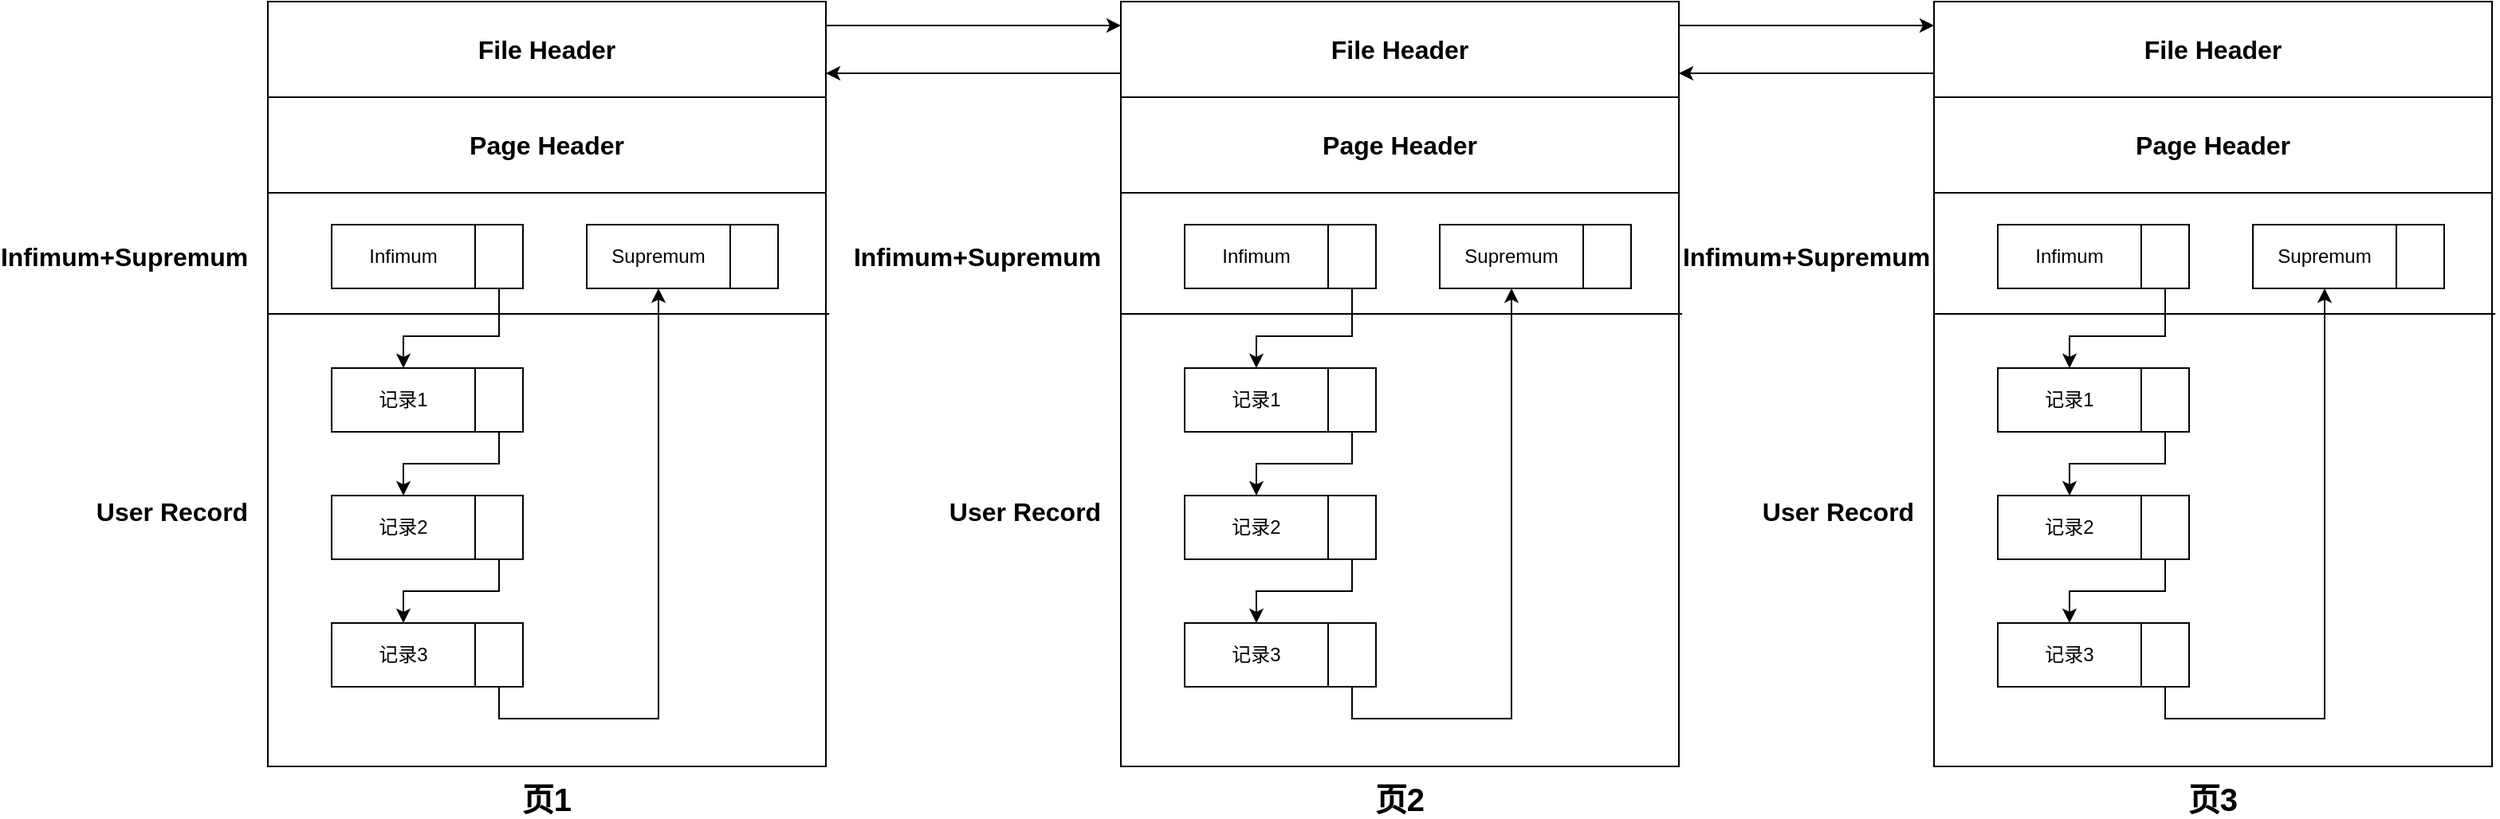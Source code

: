 <mxfile version="15.2.7" type="device"><diagram id="MQpawu6tD9wNZwbBgoEO" name="第 1 页"><mxGraphModel dx="2032" dy="1865" grid="1" gridSize="10" guides="1" tooltips="1" connect="1" arrows="1" fold="1" page="1" pageScale="1" pageWidth="827" pageHeight="1169" math="0" shadow="0"><root><mxCell id="0"/><mxCell id="1" parent="0"/><mxCell id="PARQ0SoTGhx4QE6mKNUL-18" value="" style="rounded=0;whiteSpace=wrap;html=1;" vertex="1" parent="1"><mxGeometry x="20" y="70" width="350" height="360" as="geometry"/></mxCell><mxCell id="PARQ0SoTGhx4QE6mKNUL-1" value="Infimum" style="rounded=0;whiteSpace=wrap;html=1;" vertex="1" parent="1"><mxGeometry x="60" y="90" width="90" height="40" as="geometry"/></mxCell><mxCell id="PARQ0SoTGhx4QE6mKNUL-3" value="Supremum" style="rounded=0;whiteSpace=wrap;html=1;" vertex="1" parent="1"><mxGeometry x="220" y="90" width="90" height="40" as="geometry"/></mxCell><mxCell id="PARQ0SoTGhx4QE6mKNUL-14" style="edgeStyle=orthogonalEdgeStyle;rounded=0;orthogonalLoop=1;jettySize=auto;html=1;exitX=0.5;exitY=1;exitDx=0;exitDy=0;" edge="1" parent="1" source="PARQ0SoTGhx4QE6mKNUL-4" target="PARQ0SoTGhx4QE6mKNUL-7"><mxGeometry relative="1" as="geometry"><Array as="points"><mxPoint x="165" y="160"/><mxPoint x="105" y="160"/></Array></mxGeometry></mxCell><mxCell id="PARQ0SoTGhx4QE6mKNUL-4" value="" style="rounded=0;whiteSpace=wrap;html=1;" vertex="1" parent="1"><mxGeometry x="150" y="90" width="30" height="40" as="geometry"/></mxCell><mxCell id="PARQ0SoTGhx4QE6mKNUL-5" value="" style="rounded=0;whiteSpace=wrap;html=1;" vertex="1" parent="1"><mxGeometry x="310" y="90" width="30" height="40" as="geometry"/></mxCell><mxCell id="PARQ0SoTGhx4QE6mKNUL-7" value="记录1" style="rounded=0;whiteSpace=wrap;html=1;" vertex="1" parent="1"><mxGeometry x="60" y="180" width="90" height="40" as="geometry"/></mxCell><mxCell id="PARQ0SoTGhx4QE6mKNUL-15" style="edgeStyle=orthogonalEdgeStyle;rounded=0;orthogonalLoop=1;jettySize=auto;html=1;exitX=0.5;exitY=1;exitDx=0;exitDy=0;entryX=0.5;entryY=0;entryDx=0;entryDy=0;" edge="1" parent="1" source="PARQ0SoTGhx4QE6mKNUL-8" target="PARQ0SoTGhx4QE6mKNUL-10"><mxGeometry relative="1" as="geometry"><Array as="points"><mxPoint x="165" y="240"/><mxPoint x="105" y="240"/></Array></mxGeometry></mxCell><mxCell id="PARQ0SoTGhx4QE6mKNUL-8" value="" style="rounded=0;whiteSpace=wrap;html=1;" vertex="1" parent="1"><mxGeometry x="150" y="180" width="30" height="40" as="geometry"/></mxCell><mxCell id="PARQ0SoTGhx4QE6mKNUL-10" value="记录2" style="rounded=0;whiteSpace=wrap;html=1;" vertex="1" parent="1"><mxGeometry x="60" y="260" width="90" height="40" as="geometry"/></mxCell><mxCell id="PARQ0SoTGhx4QE6mKNUL-16" style="edgeStyle=orthogonalEdgeStyle;rounded=0;orthogonalLoop=1;jettySize=auto;html=1;exitX=0.5;exitY=1;exitDx=0;exitDy=0;entryX=0.5;entryY=0;entryDx=0;entryDy=0;" edge="1" parent="1" source="PARQ0SoTGhx4QE6mKNUL-11" target="PARQ0SoTGhx4QE6mKNUL-12"><mxGeometry relative="1" as="geometry"/></mxCell><mxCell id="PARQ0SoTGhx4QE6mKNUL-11" value="" style="rounded=0;whiteSpace=wrap;html=1;" vertex="1" parent="1"><mxGeometry x="150" y="260" width="30" height="40" as="geometry"/></mxCell><mxCell id="PARQ0SoTGhx4QE6mKNUL-12" value="记录3" style="rounded=0;whiteSpace=wrap;html=1;" vertex="1" parent="1"><mxGeometry x="60" y="340" width="90" height="40" as="geometry"/></mxCell><mxCell id="PARQ0SoTGhx4QE6mKNUL-17" style="edgeStyle=orthogonalEdgeStyle;rounded=0;orthogonalLoop=1;jettySize=auto;html=1;exitX=0.5;exitY=1;exitDx=0;exitDy=0;entryX=0.5;entryY=1;entryDx=0;entryDy=0;" edge="1" parent="1" source="PARQ0SoTGhx4QE6mKNUL-13" target="PARQ0SoTGhx4QE6mKNUL-3"><mxGeometry relative="1" as="geometry"/></mxCell><mxCell id="PARQ0SoTGhx4QE6mKNUL-13" value="" style="rounded=0;whiteSpace=wrap;html=1;" vertex="1" parent="1"><mxGeometry x="150" y="340" width="30" height="40" as="geometry"/></mxCell><mxCell id="PARQ0SoTGhx4QE6mKNUL-19" value="&lt;b&gt;&lt;font style=&quot;font-size: 20px&quot;&gt;页2&lt;/font&gt;&lt;/b&gt;" style="text;html=1;strokeColor=none;fillColor=none;align=center;verticalAlign=middle;whiteSpace=wrap;rounded=0;" vertex="1" parent="1"><mxGeometry x="175" y="440" width="40" height="20" as="geometry"/></mxCell><mxCell id="PARQ0SoTGhx4QE6mKNUL-20" value="" style="endArrow=none;html=1;entryX=1.006;entryY=0.211;entryDx=0;entryDy=0;entryPerimeter=0;" edge="1" parent="1" target="PARQ0SoTGhx4QE6mKNUL-18"><mxGeometry width="50" height="50" relative="1" as="geometry"><mxPoint x="20" y="146" as="sourcePoint"/><mxPoint x="80" y="140" as="targetPoint"/></mxGeometry></mxCell><mxCell id="PARQ0SoTGhx4QE6mKNUL-21" value="&lt;b&gt;&lt;font style=&quot;font-size: 16px&quot;&gt;User Record&lt;/font&gt;&lt;/b&gt;" style="text;html=1;strokeColor=none;fillColor=none;align=center;verticalAlign=middle;whiteSpace=wrap;rounded=0;" vertex="1" parent="1"><mxGeometry x="-100" y="260" width="120" height="20" as="geometry"/></mxCell><mxCell id="PARQ0SoTGhx4QE6mKNUL-22" value="&lt;b&gt;&lt;font style=&quot;font-size: 16px&quot;&gt;Infimum+Supremum&lt;/font&gt;&lt;/b&gt;" style="text;html=1;strokeColor=none;fillColor=none;align=center;verticalAlign=middle;whiteSpace=wrap;rounded=0;" vertex="1" parent="1"><mxGeometry x="-130" y="100" width="120" height="20" as="geometry"/></mxCell><mxCell id="PARQ0SoTGhx4QE6mKNUL-23" value="&lt;b&gt;&lt;font style=&quot;font-size: 16px&quot;&gt;Page Header&lt;/font&gt;&lt;/b&gt;" style="rounded=0;whiteSpace=wrap;html=1;" vertex="1" parent="1"><mxGeometry x="20" y="10" width="350" height="60" as="geometry"/></mxCell><mxCell id="PARQ0SoTGhx4QE6mKNUL-68" style="edgeStyle=orthogonalEdgeStyle;rounded=0;orthogonalLoop=1;jettySize=auto;html=1;exitX=0;exitY=0.75;exitDx=0;exitDy=0;entryX=1;entryY=0.75;entryDx=0;entryDy=0;" edge="1" parent="1" source="PARQ0SoTGhx4QE6mKNUL-24" target="PARQ0SoTGhx4QE6mKNUL-66"><mxGeometry relative="1" as="geometry"/></mxCell><mxCell id="PARQ0SoTGhx4QE6mKNUL-69" style="edgeStyle=orthogonalEdgeStyle;rounded=0;orthogonalLoop=1;jettySize=auto;html=1;exitX=1;exitY=0.25;exitDx=0;exitDy=0;entryX=0;entryY=0.25;entryDx=0;entryDy=0;" edge="1" parent="1" source="PARQ0SoTGhx4QE6mKNUL-24" target="PARQ0SoTGhx4QE6mKNUL-45"><mxGeometry relative="1" as="geometry"/></mxCell><mxCell id="PARQ0SoTGhx4QE6mKNUL-24" value="&lt;b&gt;&lt;font style=&quot;font-size: 16px&quot;&gt;File Header&lt;/font&gt;&lt;/b&gt;" style="rounded=0;whiteSpace=wrap;html=1;" vertex="1" parent="1"><mxGeometry x="20" y="-50" width="350" height="60" as="geometry"/></mxCell><mxCell id="PARQ0SoTGhx4QE6mKNUL-25" value="" style="rounded=0;whiteSpace=wrap;html=1;" vertex="1" parent="1"><mxGeometry x="530" y="70" width="350" height="360" as="geometry"/></mxCell><mxCell id="PARQ0SoTGhx4QE6mKNUL-26" value="Infimum" style="rounded=0;whiteSpace=wrap;html=1;" vertex="1" parent="1"><mxGeometry x="570" y="90" width="90" height="40" as="geometry"/></mxCell><mxCell id="PARQ0SoTGhx4QE6mKNUL-27" value="Supremum" style="rounded=0;whiteSpace=wrap;html=1;" vertex="1" parent="1"><mxGeometry x="730" y="90" width="90" height="40" as="geometry"/></mxCell><mxCell id="PARQ0SoTGhx4QE6mKNUL-28" style="edgeStyle=orthogonalEdgeStyle;rounded=0;orthogonalLoop=1;jettySize=auto;html=1;exitX=0.5;exitY=1;exitDx=0;exitDy=0;" edge="1" parent="1" source="PARQ0SoTGhx4QE6mKNUL-29" target="PARQ0SoTGhx4QE6mKNUL-31"><mxGeometry relative="1" as="geometry"><Array as="points"><mxPoint x="675" y="160"/><mxPoint x="615" y="160"/></Array></mxGeometry></mxCell><mxCell id="PARQ0SoTGhx4QE6mKNUL-29" value="" style="rounded=0;whiteSpace=wrap;html=1;" vertex="1" parent="1"><mxGeometry x="660" y="90" width="30" height="40" as="geometry"/></mxCell><mxCell id="PARQ0SoTGhx4QE6mKNUL-30" value="" style="rounded=0;whiteSpace=wrap;html=1;" vertex="1" parent="1"><mxGeometry x="820" y="90" width="30" height="40" as="geometry"/></mxCell><mxCell id="PARQ0SoTGhx4QE6mKNUL-31" value="记录1" style="rounded=0;whiteSpace=wrap;html=1;" vertex="1" parent="1"><mxGeometry x="570" y="180" width="90" height="40" as="geometry"/></mxCell><mxCell id="PARQ0SoTGhx4QE6mKNUL-32" style="edgeStyle=orthogonalEdgeStyle;rounded=0;orthogonalLoop=1;jettySize=auto;html=1;exitX=0.5;exitY=1;exitDx=0;exitDy=0;entryX=0.5;entryY=0;entryDx=0;entryDy=0;" edge="1" parent="1" source="PARQ0SoTGhx4QE6mKNUL-33" target="PARQ0SoTGhx4QE6mKNUL-34"><mxGeometry relative="1" as="geometry"><Array as="points"><mxPoint x="675" y="240"/><mxPoint x="615" y="240"/></Array></mxGeometry></mxCell><mxCell id="PARQ0SoTGhx4QE6mKNUL-33" value="" style="rounded=0;whiteSpace=wrap;html=1;" vertex="1" parent="1"><mxGeometry x="660" y="180" width="30" height="40" as="geometry"/></mxCell><mxCell id="PARQ0SoTGhx4QE6mKNUL-34" value="记录2" style="rounded=0;whiteSpace=wrap;html=1;" vertex="1" parent="1"><mxGeometry x="570" y="260" width="90" height="40" as="geometry"/></mxCell><mxCell id="PARQ0SoTGhx4QE6mKNUL-35" style="edgeStyle=orthogonalEdgeStyle;rounded=0;orthogonalLoop=1;jettySize=auto;html=1;exitX=0.5;exitY=1;exitDx=0;exitDy=0;entryX=0.5;entryY=0;entryDx=0;entryDy=0;" edge="1" parent="1" source="PARQ0SoTGhx4QE6mKNUL-36" target="PARQ0SoTGhx4QE6mKNUL-37"><mxGeometry relative="1" as="geometry"/></mxCell><mxCell id="PARQ0SoTGhx4QE6mKNUL-36" value="" style="rounded=0;whiteSpace=wrap;html=1;" vertex="1" parent="1"><mxGeometry x="660" y="260" width="30" height="40" as="geometry"/></mxCell><mxCell id="PARQ0SoTGhx4QE6mKNUL-37" value="记录3" style="rounded=0;whiteSpace=wrap;html=1;" vertex="1" parent="1"><mxGeometry x="570" y="340" width="90" height="40" as="geometry"/></mxCell><mxCell id="PARQ0SoTGhx4QE6mKNUL-38" style="edgeStyle=orthogonalEdgeStyle;rounded=0;orthogonalLoop=1;jettySize=auto;html=1;exitX=0.5;exitY=1;exitDx=0;exitDy=0;entryX=0.5;entryY=1;entryDx=0;entryDy=0;" edge="1" parent="1" source="PARQ0SoTGhx4QE6mKNUL-39" target="PARQ0SoTGhx4QE6mKNUL-27"><mxGeometry relative="1" as="geometry"/></mxCell><mxCell id="PARQ0SoTGhx4QE6mKNUL-39" value="" style="rounded=0;whiteSpace=wrap;html=1;" vertex="1" parent="1"><mxGeometry x="660" y="340" width="30" height="40" as="geometry"/></mxCell><mxCell id="PARQ0SoTGhx4QE6mKNUL-40" value="&lt;b&gt;&lt;font style=&quot;font-size: 20px&quot;&gt;页3&lt;/font&gt;&lt;/b&gt;" style="text;html=1;strokeColor=none;fillColor=none;align=center;verticalAlign=middle;whiteSpace=wrap;rounded=0;" vertex="1" parent="1"><mxGeometry x="685" y="440" width="40" height="20" as="geometry"/></mxCell><mxCell id="PARQ0SoTGhx4QE6mKNUL-41" value="" style="endArrow=none;html=1;entryX=1.006;entryY=0.211;entryDx=0;entryDy=0;entryPerimeter=0;" edge="1" parent="1" target="PARQ0SoTGhx4QE6mKNUL-25"><mxGeometry width="50" height="50" relative="1" as="geometry"><mxPoint x="530" y="146" as="sourcePoint"/><mxPoint x="590" y="140" as="targetPoint"/></mxGeometry></mxCell><mxCell id="PARQ0SoTGhx4QE6mKNUL-42" value="&lt;b&gt;&lt;font style=&quot;font-size: 16px&quot;&gt;User Record&lt;/font&gt;&lt;/b&gt;" style="text;html=1;strokeColor=none;fillColor=none;align=center;verticalAlign=middle;whiteSpace=wrap;rounded=0;" vertex="1" parent="1"><mxGeometry x="410" y="260" width="120" height="20" as="geometry"/></mxCell><mxCell id="PARQ0SoTGhx4QE6mKNUL-43" value="&lt;b&gt;&lt;font style=&quot;font-size: 16px&quot;&gt;Infimum+Supremum&lt;/font&gt;&lt;/b&gt;" style="text;html=1;strokeColor=none;fillColor=none;align=center;verticalAlign=middle;whiteSpace=wrap;rounded=0;" vertex="1" parent="1"><mxGeometry x="390" y="100" width="120" height="20" as="geometry"/></mxCell><mxCell id="PARQ0SoTGhx4QE6mKNUL-44" value="&lt;b&gt;&lt;font style=&quot;font-size: 16px&quot;&gt;Page Header&lt;/font&gt;&lt;/b&gt;" style="rounded=0;whiteSpace=wrap;html=1;" vertex="1" parent="1"><mxGeometry x="530" y="10" width="350" height="60" as="geometry"/></mxCell><mxCell id="PARQ0SoTGhx4QE6mKNUL-70" style="edgeStyle=orthogonalEdgeStyle;rounded=0;orthogonalLoop=1;jettySize=auto;html=1;exitX=0;exitY=0.75;exitDx=0;exitDy=0;entryX=1;entryY=0.75;entryDx=0;entryDy=0;" edge="1" parent="1" source="PARQ0SoTGhx4QE6mKNUL-45" target="PARQ0SoTGhx4QE6mKNUL-24"><mxGeometry relative="1" as="geometry"/></mxCell><mxCell id="PARQ0SoTGhx4QE6mKNUL-45" value="&lt;b&gt;&lt;font style=&quot;font-size: 16px&quot;&gt;File Header&lt;/font&gt;&lt;/b&gt;" style="rounded=0;whiteSpace=wrap;html=1;" vertex="1" parent="1"><mxGeometry x="530" y="-50" width="350" height="60" as="geometry"/></mxCell><mxCell id="PARQ0SoTGhx4QE6mKNUL-46" value="" style="rounded=0;whiteSpace=wrap;html=1;" vertex="1" parent="1"><mxGeometry x="-515" y="70" width="350" height="360" as="geometry"/></mxCell><mxCell id="PARQ0SoTGhx4QE6mKNUL-47" value="Infimum" style="rounded=0;whiteSpace=wrap;html=1;" vertex="1" parent="1"><mxGeometry x="-475" y="90" width="90" height="40" as="geometry"/></mxCell><mxCell id="PARQ0SoTGhx4QE6mKNUL-48" value="Supremum" style="rounded=0;whiteSpace=wrap;html=1;" vertex="1" parent="1"><mxGeometry x="-315" y="90" width="90" height="40" as="geometry"/></mxCell><mxCell id="PARQ0SoTGhx4QE6mKNUL-49" style="edgeStyle=orthogonalEdgeStyle;rounded=0;orthogonalLoop=1;jettySize=auto;html=1;exitX=0.5;exitY=1;exitDx=0;exitDy=0;" edge="1" parent="1" source="PARQ0SoTGhx4QE6mKNUL-50" target="PARQ0SoTGhx4QE6mKNUL-52"><mxGeometry relative="1" as="geometry"><Array as="points"><mxPoint x="-370" y="160"/><mxPoint x="-430" y="160"/></Array></mxGeometry></mxCell><mxCell id="PARQ0SoTGhx4QE6mKNUL-50" value="" style="rounded=0;whiteSpace=wrap;html=1;" vertex="1" parent="1"><mxGeometry x="-385" y="90" width="30" height="40" as="geometry"/></mxCell><mxCell id="PARQ0SoTGhx4QE6mKNUL-51" value="" style="rounded=0;whiteSpace=wrap;html=1;" vertex="1" parent="1"><mxGeometry x="-225" y="90" width="30" height="40" as="geometry"/></mxCell><mxCell id="PARQ0SoTGhx4QE6mKNUL-52" value="记录1" style="rounded=0;whiteSpace=wrap;html=1;" vertex="1" parent="1"><mxGeometry x="-475" y="180" width="90" height="40" as="geometry"/></mxCell><mxCell id="PARQ0SoTGhx4QE6mKNUL-53" style="edgeStyle=orthogonalEdgeStyle;rounded=0;orthogonalLoop=1;jettySize=auto;html=1;exitX=0.5;exitY=1;exitDx=0;exitDy=0;entryX=0.5;entryY=0;entryDx=0;entryDy=0;" edge="1" parent="1" source="PARQ0SoTGhx4QE6mKNUL-54" target="PARQ0SoTGhx4QE6mKNUL-55"><mxGeometry relative="1" as="geometry"><Array as="points"><mxPoint x="-370" y="240"/><mxPoint x="-430" y="240"/></Array></mxGeometry></mxCell><mxCell id="PARQ0SoTGhx4QE6mKNUL-54" value="" style="rounded=0;whiteSpace=wrap;html=1;" vertex="1" parent="1"><mxGeometry x="-385" y="180" width="30" height="40" as="geometry"/></mxCell><mxCell id="PARQ0SoTGhx4QE6mKNUL-55" value="记录2" style="rounded=0;whiteSpace=wrap;html=1;" vertex="1" parent="1"><mxGeometry x="-475" y="260" width="90" height="40" as="geometry"/></mxCell><mxCell id="PARQ0SoTGhx4QE6mKNUL-56" style="edgeStyle=orthogonalEdgeStyle;rounded=0;orthogonalLoop=1;jettySize=auto;html=1;exitX=0.5;exitY=1;exitDx=0;exitDy=0;entryX=0.5;entryY=0;entryDx=0;entryDy=0;" edge="1" parent="1" source="PARQ0SoTGhx4QE6mKNUL-57" target="PARQ0SoTGhx4QE6mKNUL-58"><mxGeometry relative="1" as="geometry"/></mxCell><mxCell id="PARQ0SoTGhx4QE6mKNUL-57" value="" style="rounded=0;whiteSpace=wrap;html=1;" vertex="1" parent="1"><mxGeometry x="-385" y="260" width="30" height="40" as="geometry"/></mxCell><mxCell id="PARQ0SoTGhx4QE6mKNUL-58" value="记录3" style="rounded=0;whiteSpace=wrap;html=1;" vertex="1" parent="1"><mxGeometry x="-475" y="340" width="90" height="40" as="geometry"/></mxCell><mxCell id="PARQ0SoTGhx4QE6mKNUL-59" style="edgeStyle=orthogonalEdgeStyle;rounded=0;orthogonalLoop=1;jettySize=auto;html=1;exitX=0.5;exitY=1;exitDx=0;exitDy=0;entryX=0.5;entryY=1;entryDx=0;entryDy=0;" edge="1" parent="1" source="PARQ0SoTGhx4QE6mKNUL-60" target="PARQ0SoTGhx4QE6mKNUL-48"><mxGeometry relative="1" as="geometry"/></mxCell><mxCell id="PARQ0SoTGhx4QE6mKNUL-60" value="" style="rounded=0;whiteSpace=wrap;html=1;" vertex="1" parent="1"><mxGeometry x="-385" y="340" width="30" height="40" as="geometry"/></mxCell><mxCell id="PARQ0SoTGhx4QE6mKNUL-61" value="&lt;b&gt;&lt;font style=&quot;font-size: 20px&quot;&gt;页1&lt;/font&gt;&lt;/b&gt;" style="text;html=1;strokeColor=none;fillColor=none;align=center;verticalAlign=middle;whiteSpace=wrap;rounded=0;" vertex="1" parent="1"><mxGeometry x="-360" y="440" width="40" height="20" as="geometry"/></mxCell><mxCell id="PARQ0SoTGhx4QE6mKNUL-62" value="" style="endArrow=none;html=1;entryX=1.006;entryY=0.211;entryDx=0;entryDy=0;entryPerimeter=0;" edge="1" parent="1" target="PARQ0SoTGhx4QE6mKNUL-46"><mxGeometry width="50" height="50" relative="1" as="geometry"><mxPoint x="-515" y="146" as="sourcePoint"/><mxPoint x="-455" y="140" as="targetPoint"/></mxGeometry></mxCell><mxCell id="PARQ0SoTGhx4QE6mKNUL-63" value="&lt;b&gt;&lt;font style=&quot;font-size: 16px&quot;&gt;User Record&lt;/font&gt;&lt;/b&gt;" style="text;html=1;strokeColor=none;fillColor=none;align=center;verticalAlign=middle;whiteSpace=wrap;rounded=0;" vertex="1" parent="1"><mxGeometry x="-635" y="260" width="120" height="20" as="geometry"/></mxCell><mxCell id="PARQ0SoTGhx4QE6mKNUL-64" value="&lt;b&gt;&lt;font style=&quot;font-size: 16px&quot;&gt;Infimum+Supremum&lt;/font&gt;&lt;/b&gt;" style="text;html=1;strokeColor=none;fillColor=none;align=center;verticalAlign=middle;whiteSpace=wrap;rounded=0;" vertex="1" parent="1"><mxGeometry x="-665" y="100" width="120" height="20" as="geometry"/></mxCell><mxCell id="PARQ0SoTGhx4QE6mKNUL-65" value="&lt;b&gt;&lt;font style=&quot;font-size: 16px&quot;&gt;Page Header&lt;/font&gt;&lt;/b&gt;" style="rounded=0;whiteSpace=wrap;html=1;" vertex="1" parent="1"><mxGeometry x="-515" y="10" width="350" height="60" as="geometry"/></mxCell><mxCell id="PARQ0SoTGhx4QE6mKNUL-67" style="edgeStyle=orthogonalEdgeStyle;rounded=0;orthogonalLoop=1;jettySize=auto;html=1;exitX=1;exitY=0.25;exitDx=0;exitDy=0;entryX=0;entryY=0.25;entryDx=0;entryDy=0;" edge="1" parent="1" source="PARQ0SoTGhx4QE6mKNUL-66" target="PARQ0SoTGhx4QE6mKNUL-24"><mxGeometry relative="1" as="geometry"/></mxCell><mxCell id="PARQ0SoTGhx4QE6mKNUL-66" value="&lt;b&gt;&lt;font style=&quot;font-size: 16px&quot;&gt;File Header&lt;/font&gt;&lt;/b&gt;" style="rounded=0;whiteSpace=wrap;html=1;" vertex="1" parent="1"><mxGeometry x="-515" y="-50" width="350" height="60" as="geometry"/></mxCell></root></mxGraphModel></diagram></mxfile>